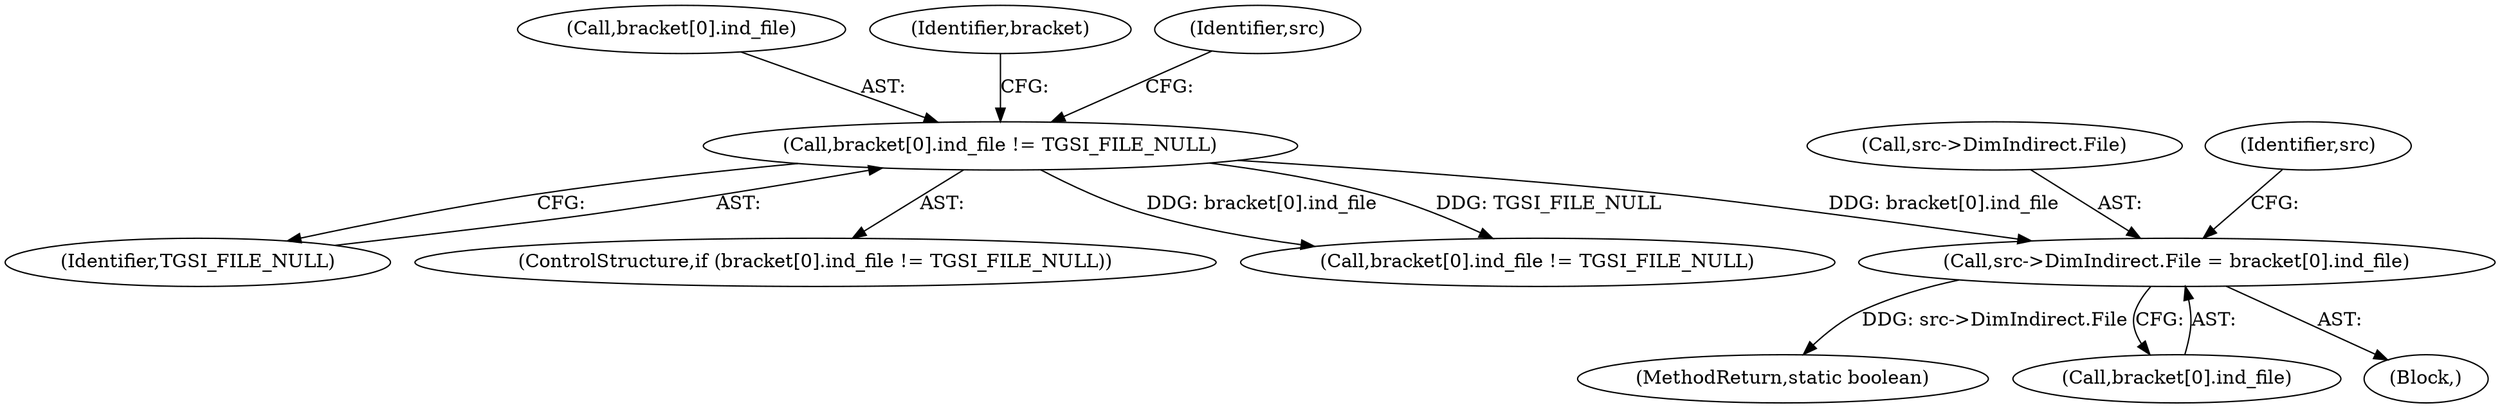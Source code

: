 digraph "0_virglrenderer_e534b51ca3c3cd25f3990589932a9ed711c59b27@array" {
"1001922" [label="(Call,src->DimIndirect.File = bracket[0].ind_file)"];
"1001907" [label="(Call,bracket[0].ind_file != TGSI_FILE_NULL)"];
"1001913" [label="(Identifier,TGSI_FILE_NULL)"];
"1001906" [label="(ControlStructure,if (bracket[0].ind_file != TGSI_FILE_NULL))"];
"1001908" [label="(Call,bracket[0].ind_file)"];
"1001968" [label="(Identifier,bracket)"];
"1001922" [label="(Call,src->DimIndirect.File = bracket[0].ind_file)"];
"1001907" [label="(Call,bracket[0].ind_file != TGSI_FILE_NULL)"];
"1004167" [label="(MethodReturn,static boolean)"];
"1001928" [label="(Call,bracket[0].ind_file)"];
"1001923" [label="(Call,src->DimIndirect.File)"];
"1001985" [label="(Call,bracket[0].ind_file != TGSI_FILE_NULL)"];
"1001936" [label="(Identifier,src)"];
"1001914" [label="(Block,)"];
"1001918" [label="(Identifier,src)"];
"1001922" -> "1001914"  [label="AST: "];
"1001922" -> "1001928"  [label="CFG: "];
"1001923" -> "1001922"  [label="AST: "];
"1001928" -> "1001922"  [label="AST: "];
"1001936" -> "1001922"  [label="CFG: "];
"1001922" -> "1004167"  [label="DDG: src->DimIndirect.File"];
"1001907" -> "1001922"  [label="DDG: bracket[0].ind_file"];
"1001907" -> "1001906"  [label="AST: "];
"1001907" -> "1001913"  [label="CFG: "];
"1001908" -> "1001907"  [label="AST: "];
"1001913" -> "1001907"  [label="AST: "];
"1001918" -> "1001907"  [label="CFG: "];
"1001968" -> "1001907"  [label="CFG: "];
"1001907" -> "1001985"  [label="DDG: bracket[0].ind_file"];
"1001907" -> "1001985"  [label="DDG: TGSI_FILE_NULL"];
}
